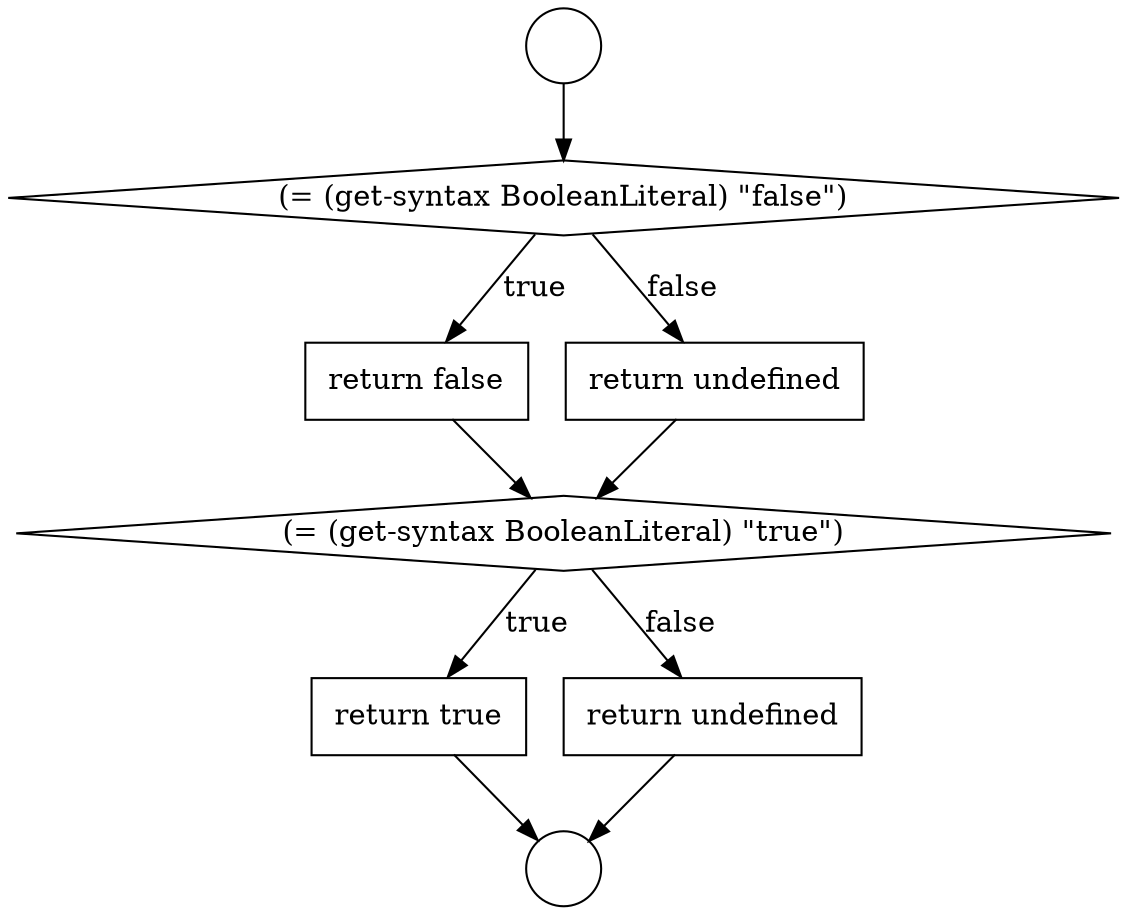 digraph {
  node3230 [shape=diamond, label=<<font color="black">(= (get-syntax BooleanLiteral) &quot;false&quot;)</font>> color="black" fillcolor="white" style=filled]
  node3231 [shape=none, margin=0, label=<<font color="black">
    <table border="0" cellborder="1" cellspacing="0" cellpadding="10">
      <tr><td align="left">return false</td></tr>
    </table>
  </font>> color="black" fillcolor="white" style=filled]
  node3229 [shape=circle label=" " color="black" fillcolor="white" style=filled]
  node3233 [shape=diamond, label=<<font color="black">(= (get-syntax BooleanLiteral) &quot;true&quot;)</font>> color="black" fillcolor="white" style=filled]
  node3234 [shape=none, margin=0, label=<<font color="black">
    <table border="0" cellborder="1" cellspacing="0" cellpadding="10">
      <tr><td align="left">return true</td></tr>
    </table>
  </font>> color="black" fillcolor="white" style=filled]
  node3228 [shape=circle label=" " color="black" fillcolor="white" style=filled]
  node3235 [shape=none, margin=0, label=<<font color="black">
    <table border="0" cellborder="1" cellspacing="0" cellpadding="10">
      <tr><td align="left">return undefined</td></tr>
    </table>
  </font>> color="black" fillcolor="white" style=filled]
  node3232 [shape=none, margin=0, label=<<font color="black">
    <table border="0" cellborder="1" cellspacing="0" cellpadding="10">
      <tr><td align="left">return undefined</td></tr>
    </table>
  </font>> color="black" fillcolor="white" style=filled]
  node3232 -> node3233 [ color="black"]
  node3231 -> node3233 [ color="black"]
  node3230 -> node3231 [label=<<font color="black">true</font>> color="black"]
  node3230 -> node3232 [label=<<font color="black">false</font>> color="black"]
  node3234 -> node3229 [ color="black"]
  node3233 -> node3234 [label=<<font color="black">true</font>> color="black"]
  node3233 -> node3235 [label=<<font color="black">false</font>> color="black"]
  node3228 -> node3230 [ color="black"]
  node3235 -> node3229 [ color="black"]
}
